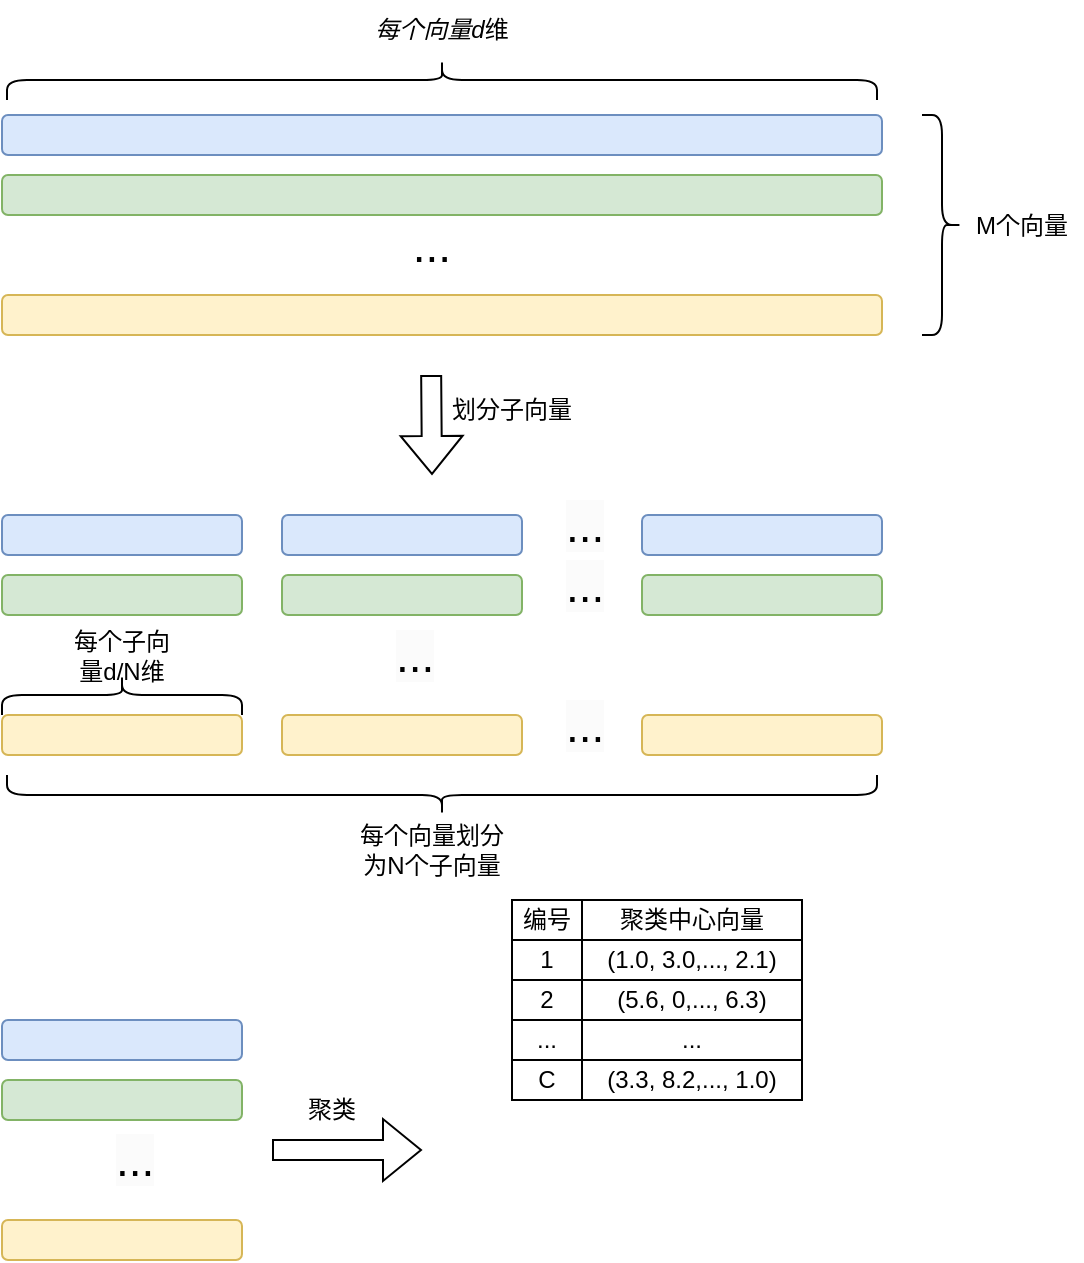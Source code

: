 <mxfile version="21.6.6" type="github">
  <diagram name="第 1 页" id="YWsFZ-onNurXVJUyl_Fn">
    <mxGraphModel dx="875" dy="458" grid="1" gridSize="10" guides="1" tooltips="1" connect="1" arrows="1" fold="1" page="1" pageScale="1" pageWidth="827" pageHeight="1169" math="0" shadow="0">
      <root>
        <mxCell id="0" />
        <mxCell id="1" parent="0" />
        <mxCell id="aHIUIpStIMTxLhNF--v--1" value="" style="rounded=1;whiteSpace=wrap;html=1;fillColor=#dae8fc;strokeColor=#6c8ebf;" parent="1" vertex="1">
          <mxGeometry x="130" y="287.5" width="120" height="20" as="geometry" />
        </mxCell>
        <mxCell id="aHIUIpStIMTxLhNF--v--2" value="" style="rounded=1;whiteSpace=wrap;html=1;fillColor=#d5e8d4;strokeColor=#82b366;" parent="1" vertex="1">
          <mxGeometry x="130" y="317.5" width="120" height="20" as="geometry" />
        </mxCell>
        <mxCell id="aHIUIpStIMTxLhNF--v--3" value="" style="rounded=1;whiteSpace=wrap;html=1;fillColor=#fff2cc;strokeColor=#d6b656;" parent="1" vertex="1">
          <mxGeometry x="130" y="387.5" width="120" height="20" as="geometry" />
        </mxCell>
        <mxCell id="aHIUIpStIMTxLhNF--v--4" value="" style="rounded=1;whiteSpace=wrap;html=1;fillColor=#dae8fc;strokeColor=#6c8ebf;" parent="1" vertex="1">
          <mxGeometry x="270" y="287.5" width="120" height="20" as="geometry" />
        </mxCell>
        <mxCell id="aHIUIpStIMTxLhNF--v--5" value="" style="rounded=1;whiteSpace=wrap;html=1;fillColor=#d5e8d4;strokeColor=#82b366;" parent="1" vertex="1">
          <mxGeometry x="270" y="317.5" width="120" height="20" as="geometry" />
        </mxCell>
        <mxCell id="aHIUIpStIMTxLhNF--v--6" value="" style="rounded=1;whiteSpace=wrap;html=1;fillColor=#fff2cc;strokeColor=#d6b656;" parent="1" vertex="1">
          <mxGeometry x="270" y="387.5" width="120" height="20" as="geometry" />
        </mxCell>
        <mxCell id="aHIUIpStIMTxLhNF--v--7" value="" style="rounded=1;whiteSpace=wrap;html=1;fillColor=#dae8fc;strokeColor=#6c8ebf;" parent="1" vertex="1">
          <mxGeometry x="450" y="287.5" width="120" height="20" as="geometry" />
        </mxCell>
        <mxCell id="aHIUIpStIMTxLhNF--v--8" value="" style="rounded=1;whiteSpace=wrap;html=1;fillColor=#d5e8d4;strokeColor=#82b366;" parent="1" vertex="1">
          <mxGeometry x="450" y="317.5" width="120" height="20" as="geometry" />
        </mxCell>
        <mxCell id="aHIUIpStIMTxLhNF--v--9" value="" style="rounded=1;whiteSpace=wrap;html=1;fillColor=#fff2cc;strokeColor=#d6b656;" parent="1" vertex="1">
          <mxGeometry x="450" y="387.5" width="120" height="20" as="geometry" />
        </mxCell>
        <mxCell id="aHIUIpStIMTxLhNF--v--10" value="" style="rounded=1;whiteSpace=wrap;html=1;fillColor=#dae8fc;strokeColor=#6c8ebf;" parent="1" vertex="1">
          <mxGeometry x="130" y="87.5" width="440" height="20" as="geometry" />
        </mxCell>
        <mxCell id="aHIUIpStIMTxLhNF--v--11" value="" style="rounded=1;whiteSpace=wrap;html=1;fillColor=#d5e8d4;strokeColor=#82b366;" parent="1" vertex="1">
          <mxGeometry x="130" y="117.5" width="440" height="20" as="geometry" />
        </mxCell>
        <mxCell id="aHIUIpStIMTxLhNF--v--12" value="&lt;font style=&quot;font-size: 23px;&quot;&gt;...&lt;/font&gt;" style="text;strokeColor=none;align=center;fillColor=none;html=1;verticalAlign=middle;whiteSpace=wrap;rounded=0;" parent="1" vertex="1">
          <mxGeometry x="300" y="137.5" width="90" height="30" as="geometry" />
        </mxCell>
        <mxCell id="aHIUIpStIMTxLhNF--v--13" value="" style="rounded=1;whiteSpace=wrap;html=1;fillColor=#fff2cc;strokeColor=#d6b656;" parent="1" vertex="1">
          <mxGeometry x="130" y="177.5" width="440" height="20" as="geometry" />
        </mxCell>
        <mxCell id="aHIUIpStIMTxLhNF--v--14" value="" style="shape=flexArrow;endArrow=classic;html=1;rounded=0;" parent="1" edge="1">
          <mxGeometry width="50" height="50" relative="1" as="geometry">
            <mxPoint x="344.58" y="217.5" as="sourcePoint" />
            <mxPoint x="345" y="267.5" as="targetPoint" />
          </mxGeometry>
        </mxCell>
        <mxCell id="aHIUIpStIMTxLhNF--v--15" value="&lt;span style=&quot;color: rgb(0, 0, 0); font-family: Helvetica; font-size: 23px; font-style: normal; font-variant-ligatures: normal; font-variant-caps: normal; font-weight: 400; letter-spacing: normal; orphans: 2; text-align: center; text-indent: 0px; text-transform: none; widows: 2; word-spacing: 0px; -webkit-text-stroke-width: 0px; background-color: rgb(251, 251, 251); text-decoration-thickness: initial; text-decoration-style: initial; text-decoration-color: initial; float: none; display: inline !important;&quot;&gt;...&lt;/span&gt;" style="text;whiteSpace=wrap;html=1;" parent="1" vertex="1">
          <mxGeometry x="325" y="337.5" width="50" height="50" as="geometry" />
        </mxCell>
        <mxCell id="aHIUIpStIMTxLhNF--v--16" value="&lt;span style=&quot;color: rgb(0, 0, 0); font-family: Helvetica; font-size: 23px; font-style: normal; font-variant-ligatures: normal; font-variant-caps: normal; font-weight: 400; letter-spacing: normal; orphans: 2; text-align: center; text-indent: 0px; text-transform: none; widows: 2; word-spacing: 0px; -webkit-text-stroke-width: 0px; background-color: rgb(251, 251, 251); text-decoration-thickness: initial; text-decoration-style: initial; text-decoration-color: initial; float: none; display: inline !important;&quot;&gt;...&lt;/span&gt;" style="text;whiteSpace=wrap;html=1;" parent="1" vertex="1">
          <mxGeometry x="410" y="272.5" width="30" height="50" as="geometry" />
        </mxCell>
        <mxCell id="aHIUIpStIMTxLhNF--v--17" value="&lt;span style=&quot;color: rgb(0, 0, 0); font-family: Helvetica; font-size: 23px; font-style: normal; font-variant-ligatures: normal; font-variant-caps: normal; font-weight: 400; letter-spacing: normal; orphans: 2; text-align: center; text-indent: 0px; text-transform: none; widows: 2; word-spacing: 0px; -webkit-text-stroke-width: 0px; background-color: rgb(251, 251, 251); text-decoration-thickness: initial; text-decoration-style: initial; text-decoration-color: initial; float: none; display: inline !important;&quot;&gt;...&lt;/span&gt;" style="text;whiteSpace=wrap;html=1;" parent="1" vertex="1">
          <mxGeometry x="410" y="302.5" width="30" height="50" as="geometry" />
        </mxCell>
        <mxCell id="aHIUIpStIMTxLhNF--v--18" value="&lt;span style=&quot;color: rgb(0, 0, 0); font-family: Helvetica; font-size: 23px; font-style: normal; font-variant-ligatures: normal; font-variant-caps: normal; font-weight: 400; letter-spacing: normal; orphans: 2; text-align: center; text-indent: 0px; text-transform: none; widows: 2; word-spacing: 0px; -webkit-text-stroke-width: 0px; background-color: rgb(251, 251, 251); text-decoration-thickness: initial; text-decoration-style: initial; text-decoration-color: initial; float: none; display: inline !important;&quot;&gt;...&lt;/span&gt;" style="text;whiteSpace=wrap;html=1;" parent="1" vertex="1">
          <mxGeometry x="410" y="372.5" width="30" height="50" as="geometry" />
        </mxCell>
        <mxCell id="aHIUIpStIMTxLhNF--v--19" value="" style="shape=curlyBracket;whiteSpace=wrap;html=1;rounded=1;flipH=1;labelPosition=right;verticalLabelPosition=middle;align=left;verticalAlign=middle;" parent="1" vertex="1">
          <mxGeometry x="590" y="87.5" width="20" height="110" as="geometry" />
        </mxCell>
        <mxCell id="aHIUIpStIMTxLhNF--v--20" value="M个向量" style="text;strokeColor=none;align=center;fillColor=none;html=1;verticalAlign=middle;whiteSpace=wrap;rounded=0;" parent="1" vertex="1">
          <mxGeometry x="610" y="127.5" width="60" height="30" as="geometry" />
        </mxCell>
        <mxCell id="aHIUIpStIMTxLhNF--v--21" value="" style="shape=curlyBracket;whiteSpace=wrap;html=1;rounded=1;labelPosition=left;verticalLabelPosition=middle;align=right;verticalAlign=middle;rotation=90;" parent="1" vertex="1">
          <mxGeometry x="340" y="-147.5" width="20" height="435" as="geometry" />
        </mxCell>
        <mxCell id="aHIUIpStIMTxLhNF--v--23" value="&lt;i&gt;每个向量d&lt;/i&gt;维" style="text;strokeColor=none;align=center;fillColor=none;html=1;verticalAlign=middle;whiteSpace=wrap;rounded=0;" parent="1" vertex="1">
          <mxGeometry x="315" y="30" width="70" height="30" as="geometry" />
        </mxCell>
        <mxCell id="aHIUIpStIMTxLhNF--v--24" value="划分子向量" style="text;strokeColor=none;align=center;fillColor=none;html=1;verticalAlign=middle;whiteSpace=wrap;rounded=0;" parent="1" vertex="1">
          <mxGeometry x="350" y="220" width="70" height="30" as="geometry" />
        </mxCell>
        <mxCell id="aHIUIpStIMTxLhNF--v--26" value="" style="shape=curlyBracket;whiteSpace=wrap;html=1;rounded=1;labelPosition=left;verticalLabelPosition=middle;align=right;verticalAlign=middle;rotation=-90;" parent="1" vertex="1">
          <mxGeometry x="340" y="210" width="20" height="435" as="geometry" />
        </mxCell>
        <mxCell id="aHIUIpStIMTxLhNF--v--27" value="每个向量划分为N个子向量" style="text;strokeColor=none;align=center;fillColor=none;html=1;verticalAlign=middle;whiteSpace=wrap;rounded=0;" parent="1" vertex="1">
          <mxGeometry x="305" y="440" width="80" height="30" as="geometry" />
        </mxCell>
        <mxCell id="aHIUIpStIMTxLhNF--v--28" value="" style="shape=curlyBracket;whiteSpace=wrap;html=1;rounded=1;labelPosition=left;verticalLabelPosition=middle;align=right;verticalAlign=middle;rotation=90;" parent="1" vertex="1">
          <mxGeometry x="180" y="317.5" width="20" height="120" as="geometry" />
        </mxCell>
        <mxCell id="aHIUIpStIMTxLhNF--v--29" value="每个子向量d/N维" style="text;strokeColor=none;align=center;fillColor=none;html=1;verticalAlign=middle;whiteSpace=wrap;rounded=0;" parent="1" vertex="1">
          <mxGeometry x="160" y="342.5" width="60" height="30" as="geometry" />
        </mxCell>
        <mxCell id="tG4VaAqcgM1OSvOPItHI-1" value="" style="rounded=1;whiteSpace=wrap;html=1;fillColor=#dae8fc;strokeColor=#6c8ebf;" vertex="1" parent="1">
          <mxGeometry x="130" y="540" width="120" height="20" as="geometry" />
        </mxCell>
        <mxCell id="tG4VaAqcgM1OSvOPItHI-2" value="" style="rounded=1;whiteSpace=wrap;html=1;fillColor=#d5e8d4;strokeColor=#82b366;" vertex="1" parent="1">
          <mxGeometry x="130" y="570" width="120" height="20" as="geometry" />
        </mxCell>
        <mxCell id="tG4VaAqcgM1OSvOPItHI-3" value="" style="rounded=1;whiteSpace=wrap;html=1;fillColor=#fff2cc;strokeColor=#d6b656;" vertex="1" parent="1">
          <mxGeometry x="130" y="640" width="120" height="20" as="geometry" />
        </mxCell>
        <mxCell id="tG4VaAqcgM1OSvOPItHI-4" value="&lt;span style=&quot;color: rgb(0, 0, 0); font-family: Helvetica; font-size: 23px; font-style: normal; font-variant-ligatures: normal; font-variant-caps: normal; font-weight: 400; letter-spacing: normal; orphans: 2; text-align: center; text-indent: 0px; text-transform: none; widows: 2; word-spacing: 0px; -webkit-text-stroke-width: 0px; background-color: rgb(251, 251, 251); text-decoration-thickness: initial; text-decoration-style: initial; text-decoration-color: initial; float: none; display: inline !important;&quot;&gt;...&lt;/span&gt;" style="text;whiteSpace=wrap;html=1;" vertex="1" parent="1">
          <mxGeometry x="185" y="590" width="50" height="50" as="geometry" />
        </mxCell>
        <mxCell id="tG4VaAqcgM1OSvOPItHI-5" value="" style="shape=flexArrow;endArrow=classic;html=1;rounded=0;" edge="1" parent="1">
          <mxGeometry width="50" height="50" relative="1" as="geometry">
            <mxPoint x="265" y="605" as="sourcePoint" />
            <mxPoint x="340" y="605" as="targetPoint" />
          </mxGeometry>
        </mxCell>
        <mxCell id="tG4VaAqcgM1OSvOPItHI-6" value="聚类" style="text;strokeColor=none;align=center;fillColor=none;html=1;verticalAlign=middle;whiteSpace=wrap;rounded=0;" vertex="1" parent="1">
          <mxGeometry x="265" y="570" width="60" height="30" as="geometry" />
        </mxCell>
        <mxCell id="tG4VaAqcgM1OSvOPItHI-11" value="1" style="rounded=0;whiteSpace=wrap;html=1;" vertex="1" parent="1">
          <mxGeometry x="385" y="500" width="35" height="20" as="geometry" />
        </mxCell>
        <mxCell id="tG4VaAqcgM1OSvOPItHI-12" value="(1.0, 3.0,..., 2.1)" style="rounded=0;whiteSpace=wrap;html=1;" vertex="1" parent="1">
          <mxGeometry x="420" y="500" width="110" height="20" as="geometry" />
        </mxCell>
        <mxCell id="tG4VaAqcgM1OSvOPItHI-13" value="编号" style="rounded=0;whiteSpace=wrap;html=1;" vertex="1" parent="1">
          <mxGeometry x="385" y="480" width="35" height="20" as="geometry" />
        </mxCell>
        <mxCell id="tG4VaAqcgM1OSvOPItHI-14" value="聚类中心向量" style="rounded=0;whiteSpace=wrap;html=1;" vertex="1" parent="1">
          <mxGeometry x="420" y="480" width="110" height="20" as="geometry" />
        </mxCell>
        <mxCell id="tG4VaAqcgM1OSvOPItHI-15" value="2" style="rounded=0;whiteSpace=wrap;html=1;" vertex="1" parent="1">
          <mxGeometry x="385" y="520" width="35" height="20" as="geometry" />
        </mxCell>
        <mxCell id="tG4VaAqcgM1OSvOPItHI-16" value="(5.6, 0,..., 6.3)" style="rounded=0;whiteSpace=wrap;html=1;" vertex="1" parent="1">
          <mxGeometry x="420" y="520" width="110" height="20" as="geometry" />
        </mxCell>
        <mxCell id="tG4VaAqcgM1OSvOPItHI-17" value="..." style="rounded=0;whiteSpace=wrap;html=1;" vertex="1" parent="1">
          <mxGeometry x="385" y="540" width="35" height="20" as="geometry" />
        </mxCell>
        <mxCell id="tG4VaAqcgM1OSvOPItHI-18" value="..." style="rounded=0;whiteSpace=wrap;html=1;" vertex="1" parent="1">
          <mxGeometry x="420" y="540" width="110" height="20" as="geometry" />
        </mxCell>
        <mxCell id="tG4VaAqcgM1OSvOPItHI-19" value="C" style="rounded=0;whiteSpace=wrap;html=1;" vertex="1" parent="1">
          <mxGeometry x="385" y="560" width="35" height="20" as="geometry" />
        </mxCell>
        <mxCell id="tG4VaAqcgM1OSvOPItHI-20" value="(3.3, 8.2,..., 1.0)" style="rounded=0;whiteSpace=wrap;html=1;" vertex="1" parent="1">
          <mxGeometry x="420" y="560" width="110" height="20" as="geometry" />
        </mxCell>
      </root>
    </mxGraphModel>
  </diagram>
</mxfile>
